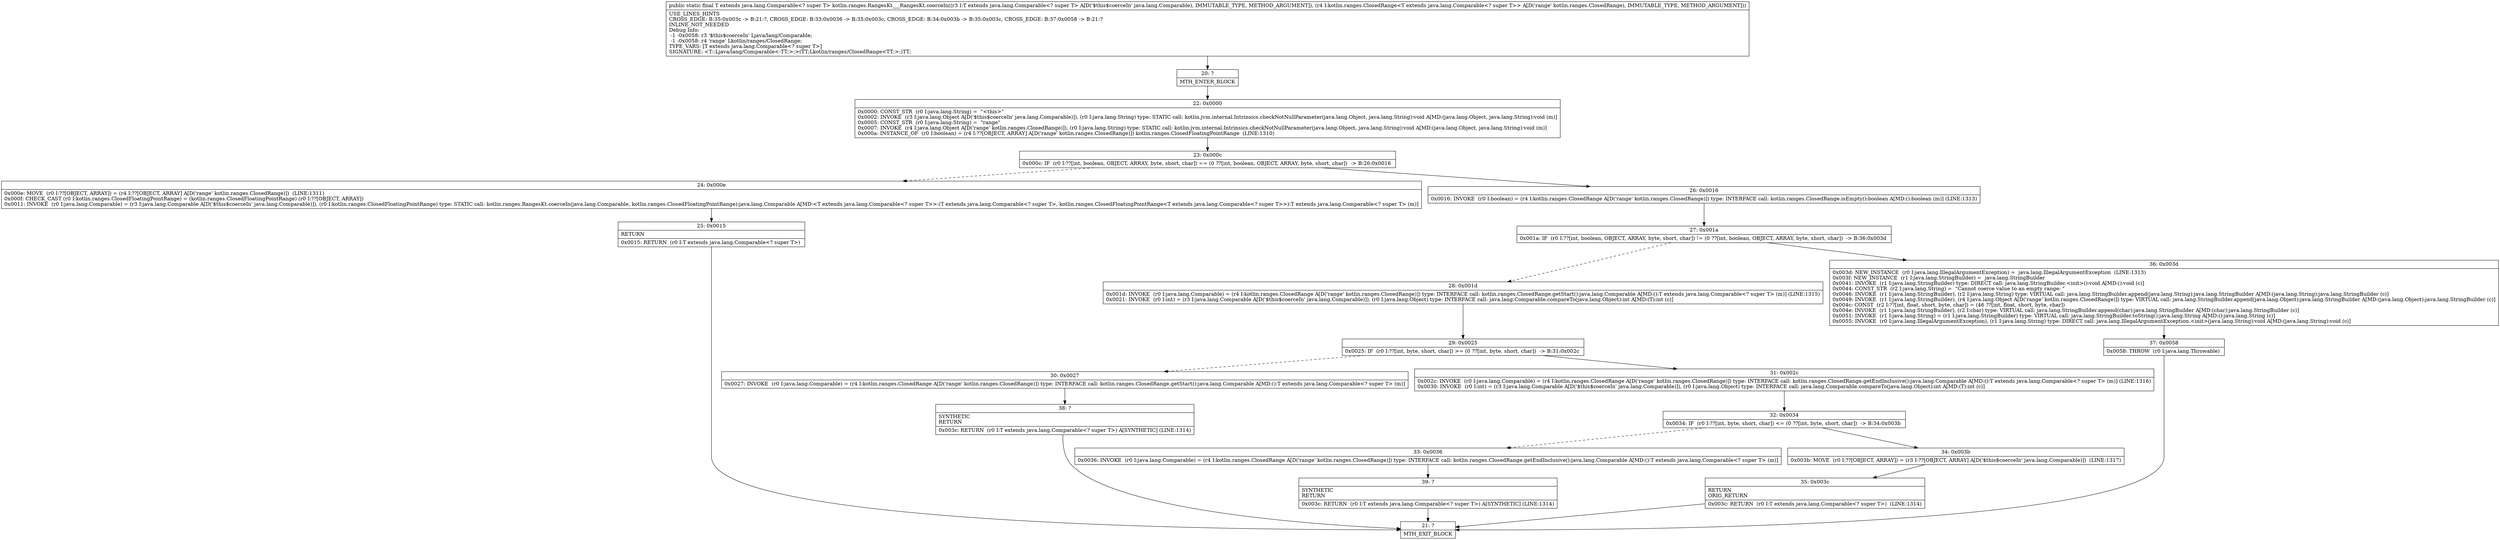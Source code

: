 digraph "CFG forkotlin.ranges.RangesKt___RangesKt.coerceIn(Ljava\/lang\/Comparable;Lkotlin\/ranges\/ClosedRange;)Ljava\/lang\/Comparable;" {
Node_20 [shape=record,label="{20\:\ ?|MTH_ENTER_BLOCK\l}"];
Node_22 [shape=record,label="{22\:\ 0x0000|0x0000: CONST_STR  (r0 I:java.lang.String) =  \"\<this\>\" \l0x0002: INVOKE  (r3 I:java.lang.Object A[D('$this$coerceIn' java.lang.Comparable)]), (r0 I:java.lang.String) type: STATIC call: kotlin.jvm.internal.Intrinsics.checkNotNullParameter(java.lang.Object, java.lang.String):void A[MD:(java.lang.Object, java.lang.String):void (m)]\l0x0005: CONST_STR  (r0 I:java.lang.String) =  \"range\" \l0x0007: INVOKE  (r4 I:java.lang.Object A[D('range' kotlin.ranges.ClosedRange)]), (r0 I:java.lang.String) type: STATIC call: kotlin.jvm.internal.Intrinsics.checkNotNullParameter(java.lang.Object, java.lang.String):void A[MD:(java.lang.Object, java.lang.String):void (m)]\l0x000a: INSTANCE_OF  (r0 I:boolean) = (r4 I:??[OBJECT, ARRAY] A[D('range' kotlin.ranges.ClosedRange)]) kotlin.ranges.ClosedFloatingPointRange  (LINE:1310)\l}"];
Node_23 [shape=record,label="{23\:\ 0x000c|0x000c: IF  (r0 I:??[int, boolean, OBJECT, ARRAY, byte, short, char]) == (0 ??[int, boolean, OBJECT, ARRAY, byte, short, char])  \-\> B:26:0x0016 \l}"];
Node_24 [shape=record,label="{24\:\ 0x000e|0x000e: MOVE  (r0 I:??[OBJECT, ARRAY]) = (r4 I:??[OBJECT, ARRAY] A[D('range' kotlin.ranges.ClosedRange)])  (LINE:1311)\l0x000f: CHECK_CAST (r0 I:kotlin.ranges.ClosedFloatingPointRange) = (kotlin.ranges.ClosedFloatingPointRange) (r0 I:??[OBJECT, ARRAY]) \l0x0011: INVOKE  (r0 I:java.lang.Comparable) = (r3 I:java.lang.Comparable A[D('$this$coerceIn' java.lang.Comparable)]), (r0 I:kotlin.ranges.ClosedFloatingPointRange) type: STATIC call: kotlin.ranges.RangesKt.coerceIn(java.lang.Comparable, kotlin.ranges.ClosedFloatingPointRange):java.lang.Comparable A[MD:\<T extends java.lang.Comparable\<? super T\>\>:(T extends java.lang.Comparable\<? super T\>, kotlin.ranges.ClosedFloatingPointRange\<T extends java.lang.Comparable\<? super T\>\>):T extends java.lang.Comparable\<? super T\> (m)]\l}"];
Node_25 [shape=record,label="{25\:\ 0x0015|RETURN\l|0x0015: RETURN  (r0 I:T extends java.lang.Comparable\<? super T\>) \l}"];
Node_21 [shape=record,label="{21\:\ ?|MTH_EXIT_BLOCK\l}"];
Node_26 [shape=record,label="{26\:\ 0x0016|0x0016: INVOKE  (r0 I:boolean) = (r4 I:kotlin.ranges.ClosedRange A[D('range' kotlin.ranges.ClosedRange)]) type: INTERFACE call: kotlin.ranges.ClosedRange.isEmpty():boolean A[MD:():boolean (m)] (LINE:1313)\l}"];
Node_27 [shape=record,label="{27\:\ 0x001a|0x001a: IF  (r0 I:??[int, boolean, OBJECT, ARRAY, byte, short, char]) != (0 ??[int, boolean, OBJECT, ARRAY, byte, short, char])  \-\> B:36:0x003d \l}"];
Node_28 [shape=record,label="{28\:\ 0x001d|0x001d: INVOKE  (r0 I:java.lang.Comparable) = (r4 I:kotlin.ranges.ClosedRange A[D('range' kotlin.ranges.ClosedRange)]) type: INTERFACE call: kotlin.ranges.ClosedRange.getStart():java.lang.Comparable A[MD:():T extends java.lang.Comparable\<? super T\> (m)] (LINE:1315)\l0x0021: INVOKE  (r0 I:int) = (r3 I:java.lang.Comparable A[D('$this$coerceIn' java.lang.Comparable)]), (r0 I:java.lang.Object) type: INTERFACE call: java.lang.Comparable.compareTo(java.lang.Object):int A[MD:(T):int (c)]\l}"];
Node_29 [shape=record,label="{29\:\ 0x0025|0x0025: IF  (r0 I:??[int, byte, short, char]) \>= (0 ??[int, byte, short, char])  \-\> B:31:0x002c \l}"];
Node_30 [shape=record,label="{30\:\ 0x0027|0x0027: INVOKE  (r0 I:java.lang.Comparable) = (r4 I:kotlin.ranges.ClosedRange A[D('range' kotlin.ranges.ClosedRange)]) type: INTERFACE call: kotlin.ranges.ClosedRange.getStart():java.lang.Comparable A[MD:():T extends java.lang.Comparable\<? super T\> (m)]\l}"];
Node_38 [shape=record,label="{38\:\ ?|SYNTHETIC\lRETURN\l|0x003c: RETURN  (r0 I:T extends java.lang.Comparable\<? super T\>) A[SYNTHETIC] (LINE:1314)\l}"];
Node_31 [shape=record,label="{31\:\ 0x002c|0x002c: INVOKE  (r0 I:java.lang.Comparable) = (r4 I:kotlin.ranges.ClosedRange A[D('range' kotlin.ranges.ClosedRange)]) type: INTERFACE call: kotlin.ranges.ClosedRange.getEndInclusive():java.lang.Comparable A[MD:():T extends java.lang.Comparable\<? super T\> (m)] (LINE:1316)\l0x0030: INVOKE  (r0 I:int) = (r3 I:java.lang.Comparable A[D('$this$coerceIn' java.lang.Comparable)]), (r0 I:java.lang.Object) type: INTERFACE call: java.lang.Comparable.compareTo(java.lang.Object):int A[MD:(T):int (c)]\l}"];
Node_32 [shape=record,label="{32\:\ 0x0034|0x0034: IF  (r0 I:??[int, byte, short, char]) \<= (0 ??[int, byte, short, char])  \-\> B:34:0x003b \l}"];
Node_33 [shape=record,label="{33\:\ 0x0036|0x0036: INVOKE  (r0 I:java.lang.Comparable) = (r4 I:kotlin.ranges.ClosedRange A[D('range' kotlin.ranges.ClosedRange)]) type: INTERFACE call: kotlin.ranges.ClosedRange.getEndInclusive():java.lang.Comparable A[MD:():T extends java.lang.Comparable\<? super T\> (m)]\l}"];
Node_39 [shape=record,label="{39\:\ ?|SYNTHETIC\lRETURN\l|0x003c: RETURN  (r0 I:T extends java.lang.Comparable\<? super T\>) A[SYNTHETIC] (LINE:1314)\l}"];
Node_34 [shape=record,label="{34\:\ 0x003b|0x003b: MOVE  (r0 I:??[OBJECT, ARRAY]) = (r3 I:??[OBJECT, ARRAY] A[D('$this$coerceIn' java.lang.Comparable)])  (LINE:1317)\l}"];
Node_35 [shape=record,label="{35\:\ 0x003c|RETURN\lORIG_RETURN\l|0x003c: RETURN  (r0 I:T extends java.lang.Comparable\<? super T\>)  (LINE:1314)\l}"];
Node_36 [shape=record,label="{36\:\ 0x003d|0x003d: NEW_INSTANCE  (r0 I:java.lang.IllegalArgumentException) =  java.lang.IllegalArgumentException  (LINE:1313)\l0x003f: NEW_INSTANCE  (r1 I:java.lang.StringBuilder) =  java.lang.StringBuilder \l0x0041: INVOKE  (r1 I:java.lang.StringBuilder) type: DIRECT call: java.lang.StringBuilder.\<init\>():void A[MD:():void (c)]\l0x0044: CONST_STR  (r2 I:java.lang.String) =  \"Cannot coerce value to an empty range: \" \l0x0046: INVOKE  (r1 I:java.lang.StringBuilder), (r2 I:java.lang.String) type: VIRTUAL call: java.lang.StringBuilder.append(java.lang.String):java.lang.StringBuilder A[MD:(java.lang.String):java.lang.StringBuilder (c)]\l0x0049: INVOKE  (r1 I:java.lang.StringBuilder), (r4 I:java.lang.Object A[D('range' kotlin.ranges.ClosedRange)]) type: VIRTUAL call: java.lang.StringBuilder.append(java.lang.Object):java.lang.StringBuilder A[MD:(java.lang.Object):java.lang.StringBuilder (c)]\l0x004c: CONST  (r2 I:??[int, float, short, byte, char]) = (46 ??[int, float, short, byte, char]) \l0x004e: INVOKE  (r1 I:java.lang.StringBuilder), (r2 I:char) type: VIRTUAL call: java.lang.StringBuilder.append(char):java.lang.StringBuilder A[MD:(char):java.lang.StringBuilder (c)]\l0x0051: INVOKE  (r1 I:java.lang.String) = (r1 I:java.lang.StringBuilder) type: VIRTUAL call: java.lang.StringBuilder.toString():java.lang.String A[MD:():java.lang.String (c)]\l0x0055: INVOKE  (r0 I:java.lang.IllegalArgumentException), (r1 I:java.lang.String) type: DIRECT call: java.lang.IllegalArgumentException.\<init\>(java.lang.String):void A[MD:(java.lang.String):void (c)]\l}"];
Node_37 [shape=record,label="{37\:\ 0x0058|0x0058: THROW  (r0 I:java.lang.Throwable) \l}"];
MethodNode[shape=record,label="{public static final T extends java.lang.Comparable\<? super T\> kotlin.ranges.RangesKt___RangesKt.coerceIn((r3 I:T extends java.lang.Comparable\<? super T\> A[D('$this$coerceIn' java.lang.Comparable), IMMUTABLE_TYPE, METHOD_ARGUMENT]), (r4 I:kotlin.ranges.ClosedRange\<T extends java.lang.Comparable\<? super T\>\> A[D('range' kotlin.ranges.ClosedRange), IMMUTABLE_TYPE, METHOD_ARGUMENT]))  | USE_LINES_HINTS\lCROSS_EDGE: B:35:0x003c \-\> B:21:?, CROSS_EDGE: B:33:0x0036 \-\> B:35:0x003c, CROSS_EDGE: B:34:0x003b \-\> B:35:0x003c, CROSS_EDGE: B:37:0x0058 \-\> B:21:?\lINLINE_NOT_NEEDED\lDebug Info:\l  \-1 \-0x0058: r3 '$this$coerceIn' Ljava\/lang\/Comparable;\l  \-1 \-0x0058: r4 'range' Lkotlin\/ranges\/ClosedRange;\lTYPE_VARS: [T extends java.lang.Comparable\<? super T\>]\lSIGNATURE: \<T::Ljava\/lang\/Comparable\<\-TT;\>;\>(TT;Lkotlin\/ranges\/ClosedRange\<TT;\>;)TT;\l}"];
MethodNode -> Node_20;Node_20 -> Node_22;
Node_22 -> Node_23;
Node_23 -> Node_24[style=dashed];
Node_23 -> Node_26;
Node_24 -> Node_25;
Node_25 -> Node_21;
Node_26 -> Node_27;
Node_27 -> Node_28[style=dashed];
Node_27 -> Node_36;
Node_28 -> Node_29;
Node_29 -> Node_30[style=dashed];
Node_29 -> Node_31;
Node_30 -> Node_38;
Node_38 -> Node_21;
Node_31 -> Node_32;
Node_32 -> Node_33[style=dashed];
Node_32 -> Node_34;
Node_33 -> Node_39;
Node_39 -> Node_21;
Node_34 -> Node_35;
Node_35 -> Node_21;
Node_36 -> Node_37;
Node_37 -> Node_21;
}

